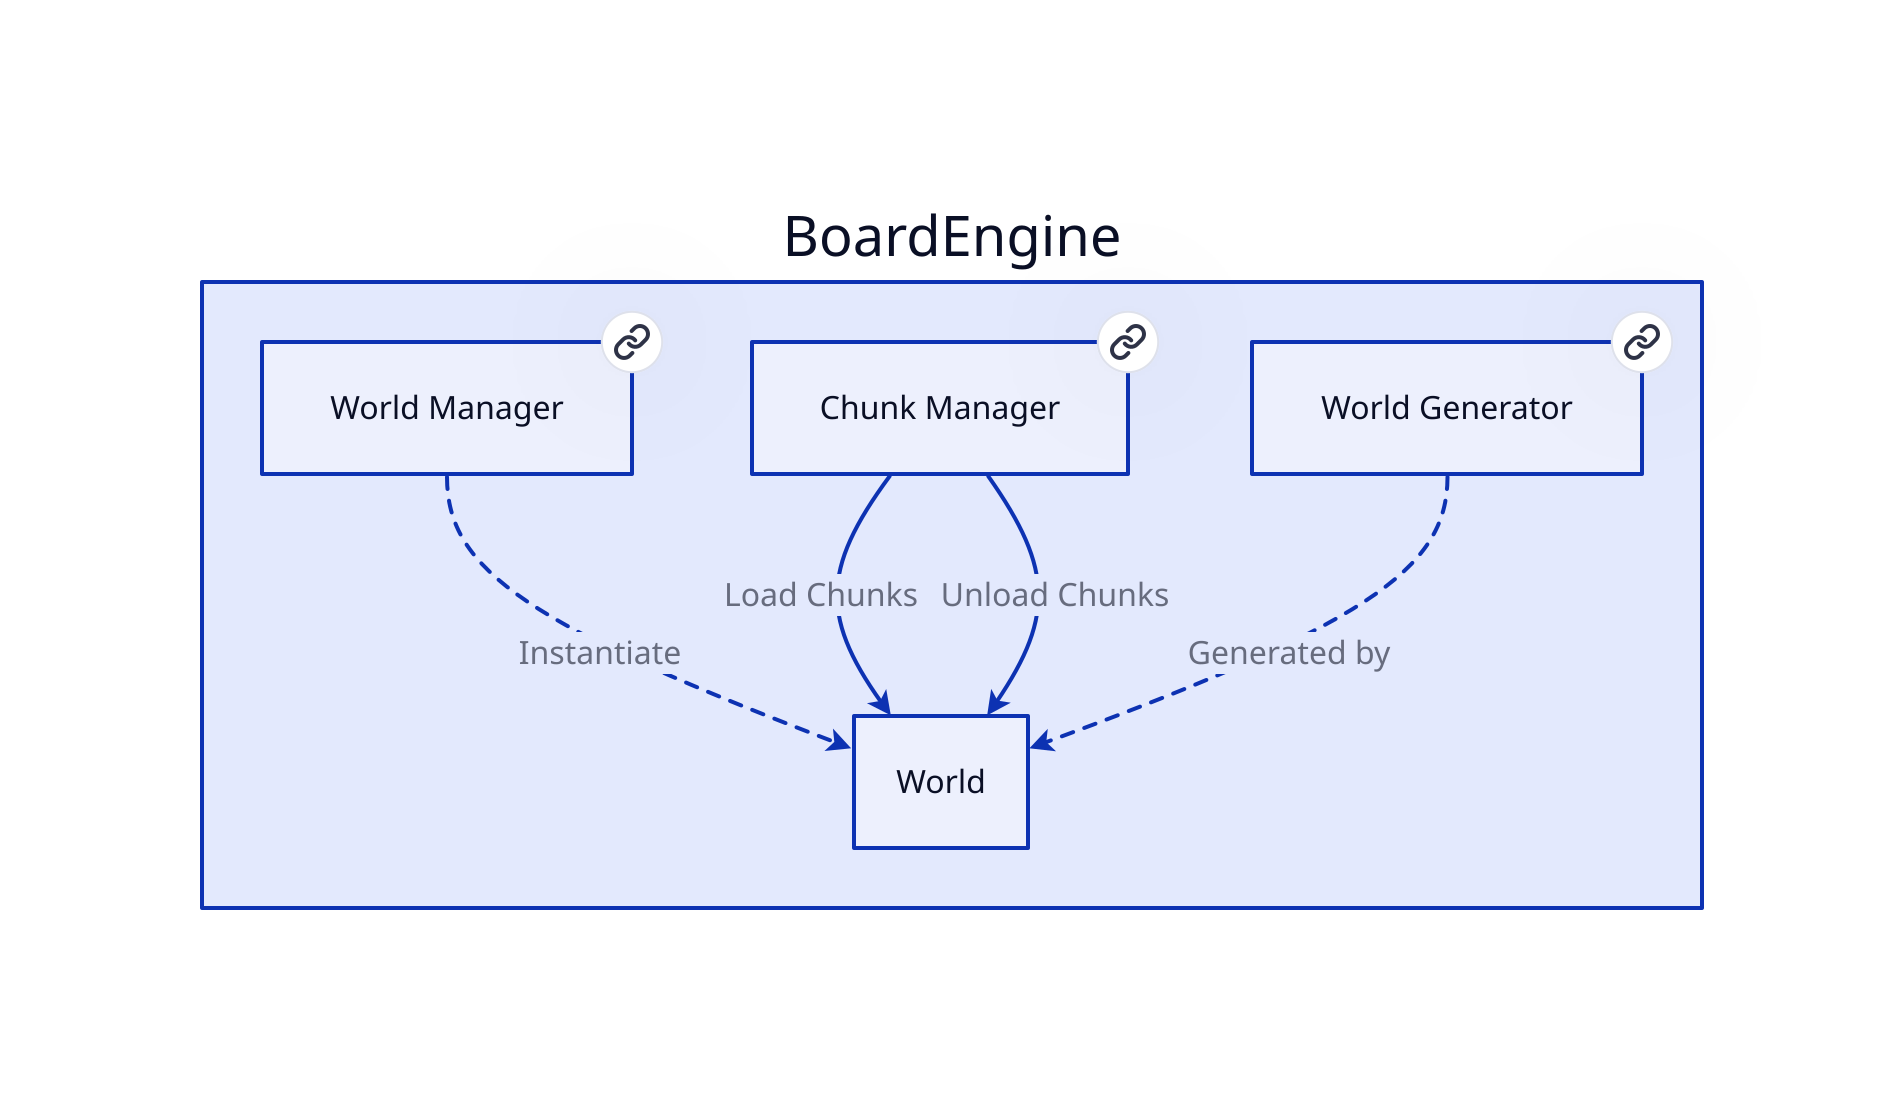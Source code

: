 # Nodes :
BoardEngine: {
    WorldGenerator: World Generator {
       link: WorldGenerator
    }
    WorldManager: World Manager {
       link: WorldManager
    }
    ChunkManager: Chunk Manager {
       link: ChunkManager
    }
}

# Links :
BoardEngine.WorldManager -> BoardEngine.World: Instantiate {style.stroke-dash: 3
source-arrowhead: {}
target-arrowhead: {shape: arrow}
}
BoardEngine.ChunkManager -> BoardEngine.World: Load Chunks {
source-arrowhead: {}
target-arrowhead: {shape: arrow}
}
BoardEngine.ChunkManager -> BoardEngine.World: Unload Chunks {
source-arrowhead: {}
target-arrowhead: {shape: arrow}
}
BoardEngine.WorldGenerator -> BoardEngine.World: Generated by {style.stroke-dash: 3
source-arrowhead: {}
target-arrowhead: {shape: arrow}
}
